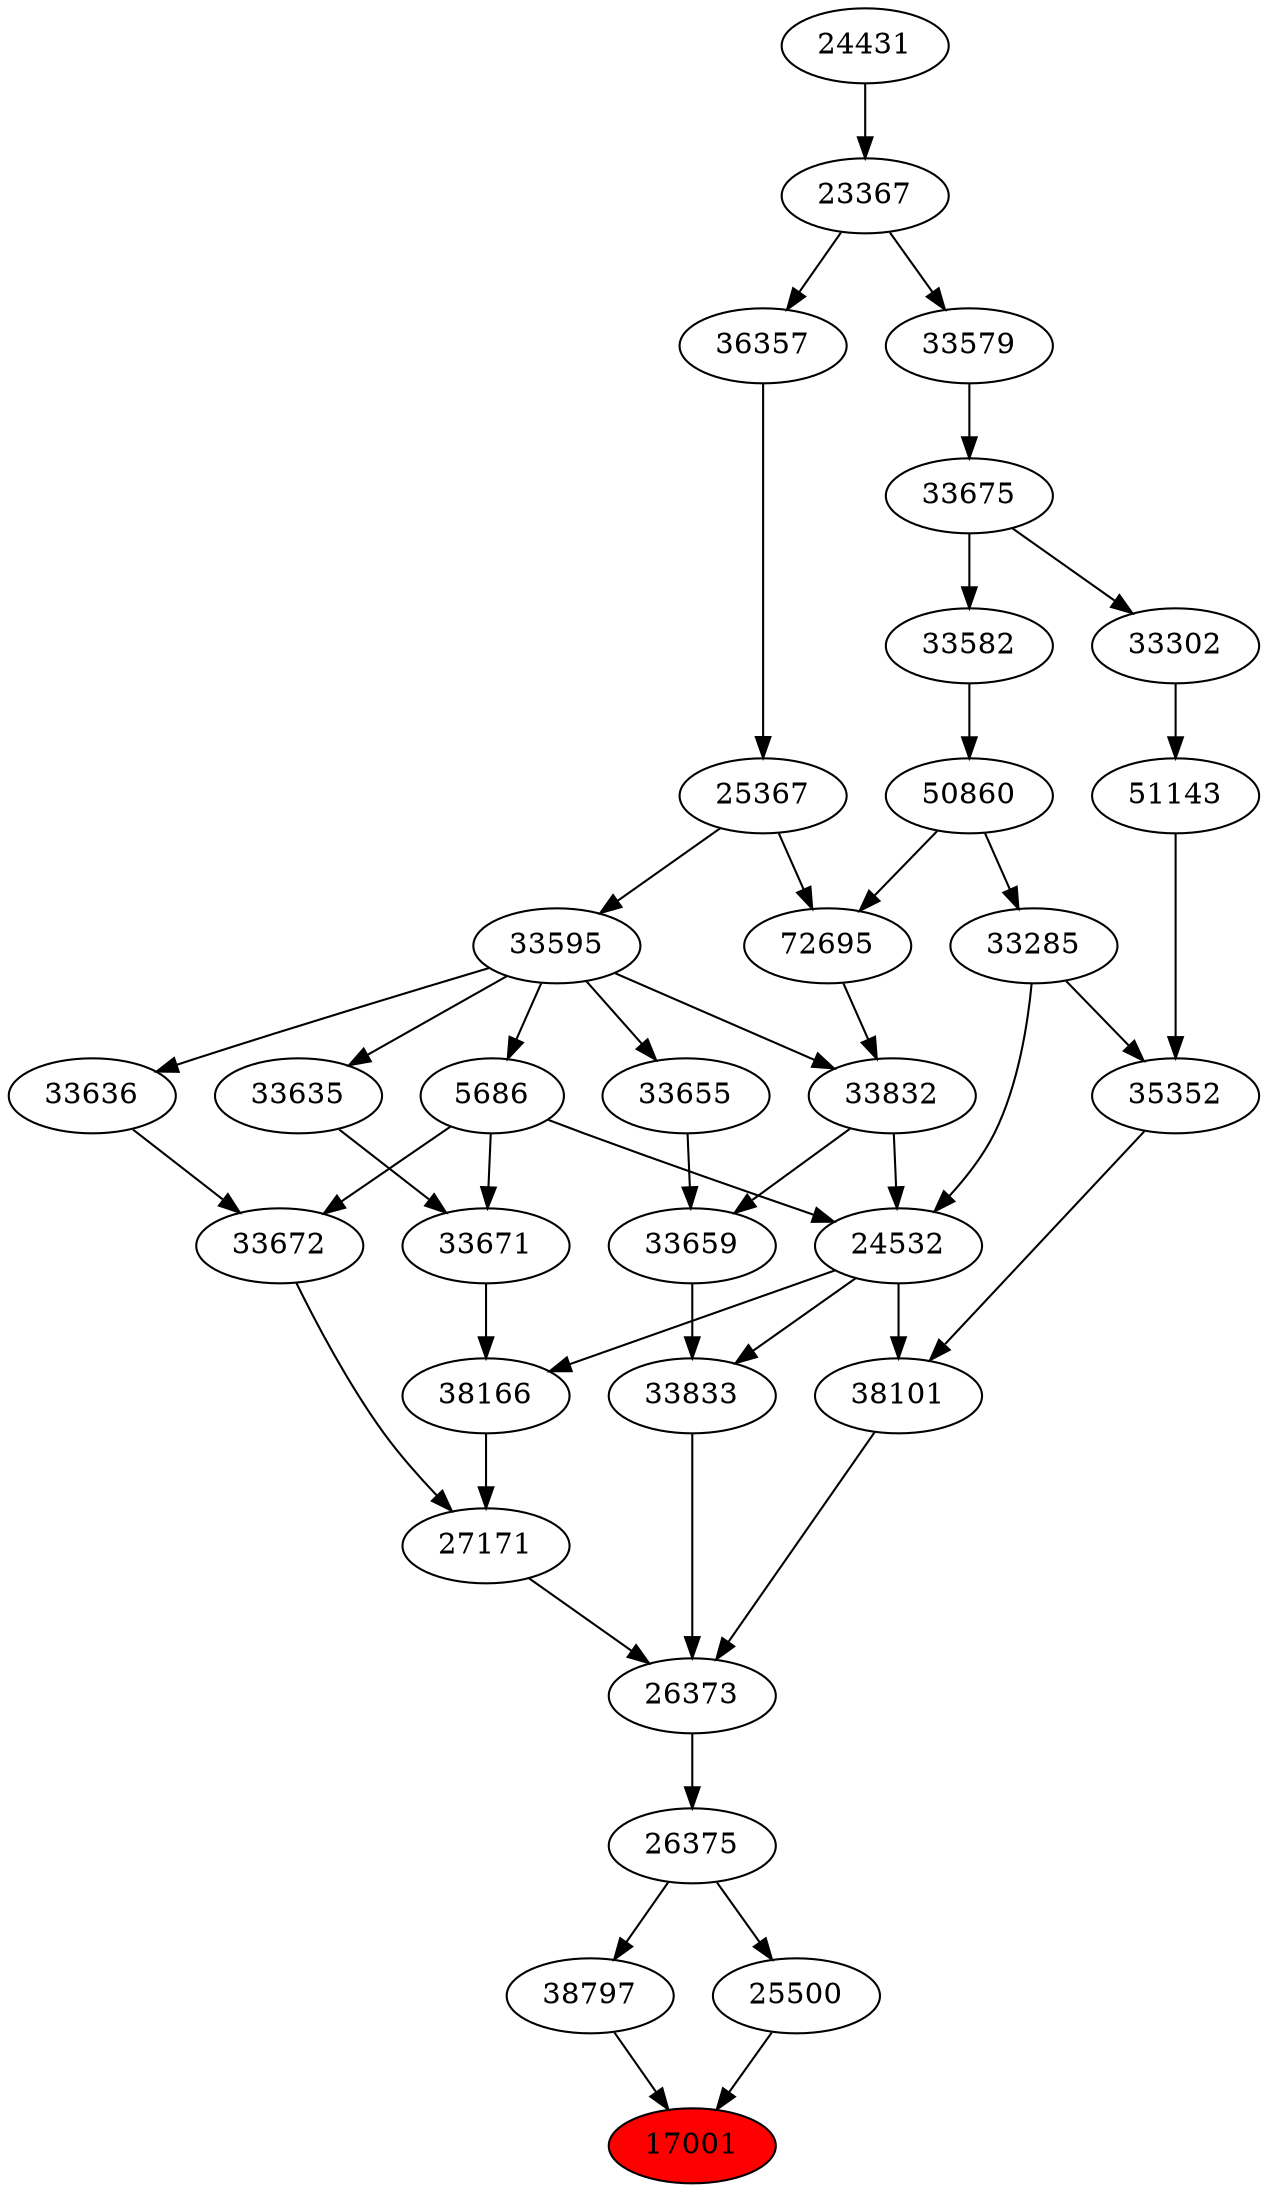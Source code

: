 strict digraph{ 
17001 [label="17001" fillcolor=red style=filled]
38797 -> 17001
25500 -> 17001
38797 [label="38797"]
26375 -> 38797
25500 [label="25500"]
26375 -> 25500
26375 [label="26375"]
26373 -> 26375
26373 [label="26373"]
27171 -> 26373
38101 -> 26373
33833 -> 26373
27171 [label="27171"]
33672 -> 27171
38166 -> 27171
38101 [label="38101"]
24532 -> 38101
35352 -> 38101
33833 [label="33833"]
33659 -> 33833
24532 -> 33833
33672 [label="33672"]
33636 -> 33672
5686 -> 33672
38166 [label="38166"]
24532 -> 38166
33671 -> 38166
24532 [label="24532"]
33285 -> 24532
5686 -> 24532
33832 -> 24532
35352 [label="35352"]
33285 -> 35352
51143 -> 35352
33659 [label="33659"]
33655 -> 33659
33832 -> 33659
33636 [label="33636"]
33595 -> 33636
5686 [label="5686"]
33595 -> 5686
33671 [label="33671"]
5686 -> 33671
33635 -> 33671
33285 [label="33285"]
50860 -> 33285
33832 [label="33832"]
72695 -> 33832
33595 -> 33832
51143 [label="51143"]
33302 -> 51143
33655 [label="33655"]
33595 -> 33655
33595 [label="33595"]
25367 -> 33595
33635 [label="33635"]
33595 -> 33635
50860 [label="50860"]
33582 -> 50860
72695 [label="72695"]
50860 -> 72695
25367 -> 72695
33302 [label="33302"]
33675 -> 33302
25367 [label="25367"]
36357 -> 25367
33582 [label="33582"]
33675 -> 33582
33675 [label="33675"]
33579 -> 33675
36357 [label="36357"]
23367 -> 36357
33579 [label="33579"]
23367 -> 33579
23367 [label="23367"]
24431 -> 23367
24431 [label="24431"]
}